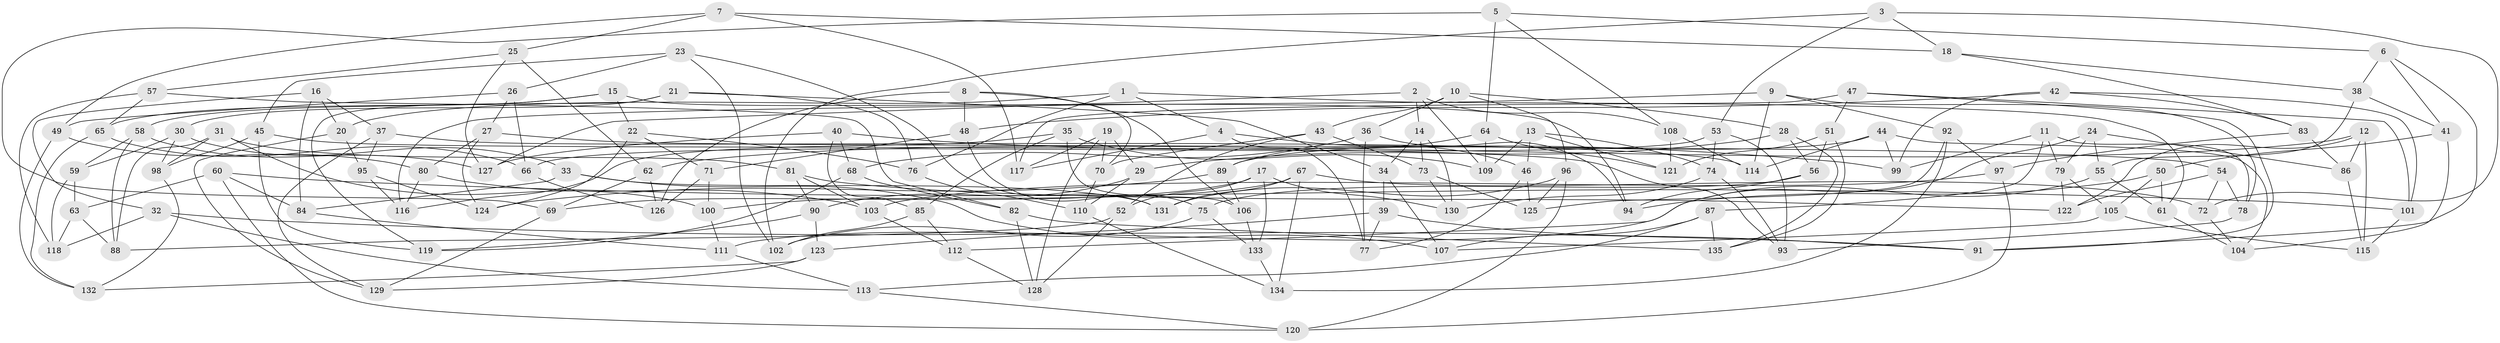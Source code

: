 // Generated by graph-tools (version 1.1) at 2025/26/03/09/25 03:26:50]
// undirected, 135 vertices, 270 edges
graph export_dot {
graph [start="1"]
  node [color=gray90,style=filled];
  1;
  2;
  3;
  4;
  5;
  6;
  7;
  8;
  9;
  10;
  11;
  12;
  13;
  14;
  15;
  16;
  17;
  18;
  19;
  20;
  21;
  22;
  23;
  24;
  25;
  26;
  27;
  28;
  29;
  30;
  31;
  32;
  33;
  34;
  35;
  36;
  37;
  38;
  39;
  40;
  41;
  42;
  43;
  44;
  45;
  46;
  47;
  48;
  49;
  50;
  51;
  52;
  53;
  54;
  55;
  56;
  57;
  58;
  59;
  60;
  61;
  62;
  63;
  64;
  65;
  66;
  67;
  68;
  69;
  70;
  71;
  72;
  73;
  74;
  75;
  76;
  77;
  78;
  79;
  80;
  81;
  82;
  83;
  84;
  85;
  86;
  87;
  88;
  89;
  90;
  91;
  92;
  93;
  94;
  95;
  96;
  97;
  98;
  99;
  100;
  101;
  102;
  103;
  104;
  105;
  106;
  107;
  108;
  109;
  110;
  111;
  112;
  113;
  114;
  115;
  116;
  117;
  118;
  119;
  120;
  121;
  122;
  123;
  124;
  125;
  126;
  127;
  128;
  129;
  130;
  131;
  132;
  133;
  134;
  135;
  1 -- 76;
  1 -- 20;
  1 -- 61;
  1 -- 4;
  2 -- 109;
  2 -- 127;
  2 -- 108;
  2 -- 14;
  3 -- 53;
  3 -- 72;
  3 -- 102;
  3 -- 18;
  4 -- 46;
  4 -- 117;
  4 -- 77;
  5 -- 6;
  5 -- 69;
  5 -- 64;
  5 -- 108;
  6 -- 38;
  6 -- 91;
  6 -- 41;
  7 -- 117;
  7 -- 18;
  7 -- 25;
  7 -- 49;
  8 -- 48;
  8 -- 106;
  8 -- 126;
  8 -- 70;
  9 -- 114;
  9 -- 92;
  9 -- 116;
  9 -- 78;
  10 -- 43;
  10 -- 36;
  10 -- 28;
  10 -- 96;
  11 -- 78;
  11 -- 79;
  11 -- 87;
  11 -- 99;
  12 -- 122;
  12 -- 115;
  12 -- 86;
  12 -- 62;
  13 -- 74;
  13 -- 121;
  13 -- 46;
  13 -- 109;
  14 -- 34;
  14 -- 73;
  14 -- 130;
  15 -- 65;
  15 -- 58;
  15 -- 94;
  15 -- 22;
  16 -- 37;
  16 -- 20;
  16 -- 32;
  16 -- 84;
  17 -- 69;
  17 -- 130;
  17 -- 133;
  17 -- 52;
  18 -- 38;
  18 -- 83;
  19 -- 117;
  19 -- 70;
  19 -- 29;
  19 -- 128;
  20 -- 129;
  20 -- 95;
  21 -- 30;
  21 -- 76;
  21 -- 34;
  21 -- 119;
  22 -- 76;
  22 -- 124;
  22 -- 71;
  23 -- 26;
  23 -- 45;
  23 -- 131;
  23 -- 102;
  24 -- 86;
  24 -- 112;
  24 -- 55;
  24 -- 79;
  25 -- 127;
  25 -- 62;
  25 -- 57;
  26 -- 49;
  26 -- 66;
  26 -- 27;
  27 -- 54;
  27 -- 124;
  27 -- 80;
  28 -- 56;
  28 -- 29;
  28 -- 135;
  29 -- 110;
  29 -- 90;
  30 -- 59;
  30 -- 98;
  30 -- 33;
  31 -- 100;
  31 -- 98;
  31 -- 81;
  31 -- 88;
  32 -- 118;
  32 -- 113;
  32 -- 91;
  33 -- 131;
  33 -- 84;
  33 -- 107;
  34 -- 39;
  34 -- 107;
  35 -- 106;
  35 -- 116;
  35 -- 109;
  35 -- 85;
  36 -- 68;
  36 -- 94;
  36 -- 77;
  37 -- 95;
  37 -- 114;
  37 -- 129;
  38 -- 41;
  38 -- 55;
  39 -- 123;
  39 -- 77;
  39 -- 91;
  40 -- 99;
  40 -- 68;
  40 -- 127;
  40 -- 85;
  41 -- 50;
  41 -- 104;
  42 -- 99;
  42 -- 48;
  42 -- 101;
  42 -- 83;
  43 -- 52;
  43 -- 73;
  43 -- 70;
  44 -- 89;
  44 -- 114;
  44 -- 99;
  44 -- 104;
  45 -- 98;
  45 -- 119;
  45 -- 93;
  46 -- 125;
  46 -- 77;
  47 -- 91;
  47 -- 117;
  47 -- 101;
  47 -- 51;
  48 -- 71;
  48 -- 75;
  49 -- 132;
  49 -- 80;
  50 -- 105;
  50 -- 94;
  50 -- 61;
  51 -- 135;
  51 -- 56;
  51 -- 121;
  52 -- 128;
  52 -- 88;
  53 -- 74;
  53 -- 93;
  53 -- 66;
  54 -- 122;
  54 -- 72;
  54 -- 78;
  55 -- 61;
  55 -- 111;
  56 -- 75;
  56 -- 94;
  57 -- 82;
  57 -- 118;
  57 -- 65;
  58 -- 88;
  58 -- 59;
  58 -- 127;
  59 -- 63;
  59 -- 118;
  60 -- 120;
  60 -- 63;
  60 -- 101;
  60 -- 84;
  61 -- 104;
  62 -- 69;
  62 -- 126;
  63 -- 88;
  63 -- 118;
  64 -- 89;
  64 -- 109;
  64 -- 121;
  65 -- 66;
  65 -- 132;
  66 -- 126;
  67 -- 100;
  67 -- 134;
  67 -- 72;
  67 -- 131;
  68 -- 119;
  68 -- 82;
  69 -- 129;
  70 -- 110;
  71 -- 100;
  71 -- 126;
  72 -- 104;
  73 -- 130;
  73 -- 125;
  74 -- 93;
  74 -- 130;
  75 -- 102;
  75 -- 133;
  76 -- 110;
  78 -- 93;
  79 -- 122;
  79 -- 105;
  80 -- 103;
  80 -- 116;
  81 -- 122;
  81 -- 103;
  81 -- 90;
  82 -- 135;
  82 -- 128;
  83 -- 97;
  83 -- 86;
  84 -- 111;
  85 -- 112;
  85 -- 102;
  86 -- 115;
  87 -- 107;
  87 -- 135;
  87 -- 113;
  89 -- 124;
  89 -- 106;
  90 -- 119;
  90 -- 123;
  92 -- 97;
  92 -- 134;
  92 -- 125;
  95 -- 124;
  95 -- 116;
  96 -- 120;
  96 -- 131;
  96 -- 125;
  97 -- 103;
  97 -- 120;
  98 -- 132;
  100 -- 111;
  101 -- 115;
  103 -- 112;
  105 -- 115;
  105 -- 107;
  106 -- 133;
  108 -- 114;
  108 -- 121;
  110 -- 134;
  111 -- 113;
  112 -- 128;
  113 -- 120;
  123 -- 132;
  123 -- 129;
  133 -- 134;
}
